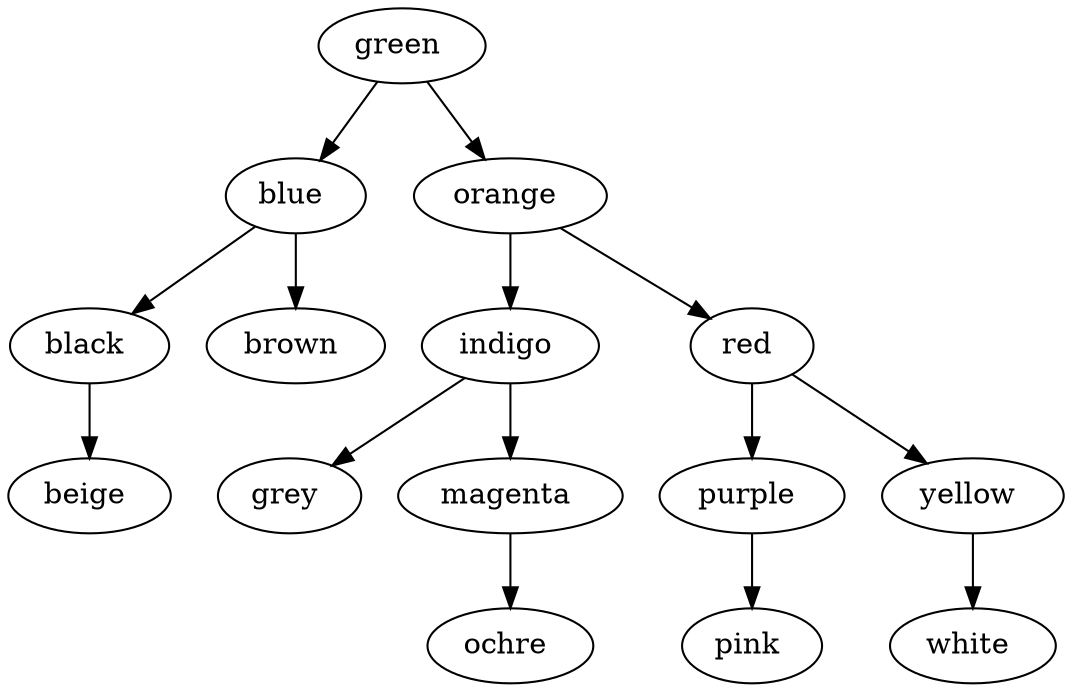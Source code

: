 digraph test_tree {
"green " -> "blue ";
"green " -> "orange ";
"blue " -> "black ";
"blue " -> "brown ";
"black " -> "beige ";
"orange " -> "indigo ";
"orange " -> "red ";
"indigo " -> "grey ";
"indigo " -> "magenta ";
"magenta " -> "ochre ";
"red " -> "purple ";
"red " -> "yellow ";
"purple " -> "pink ";
"yellow " -> "white ";
}
